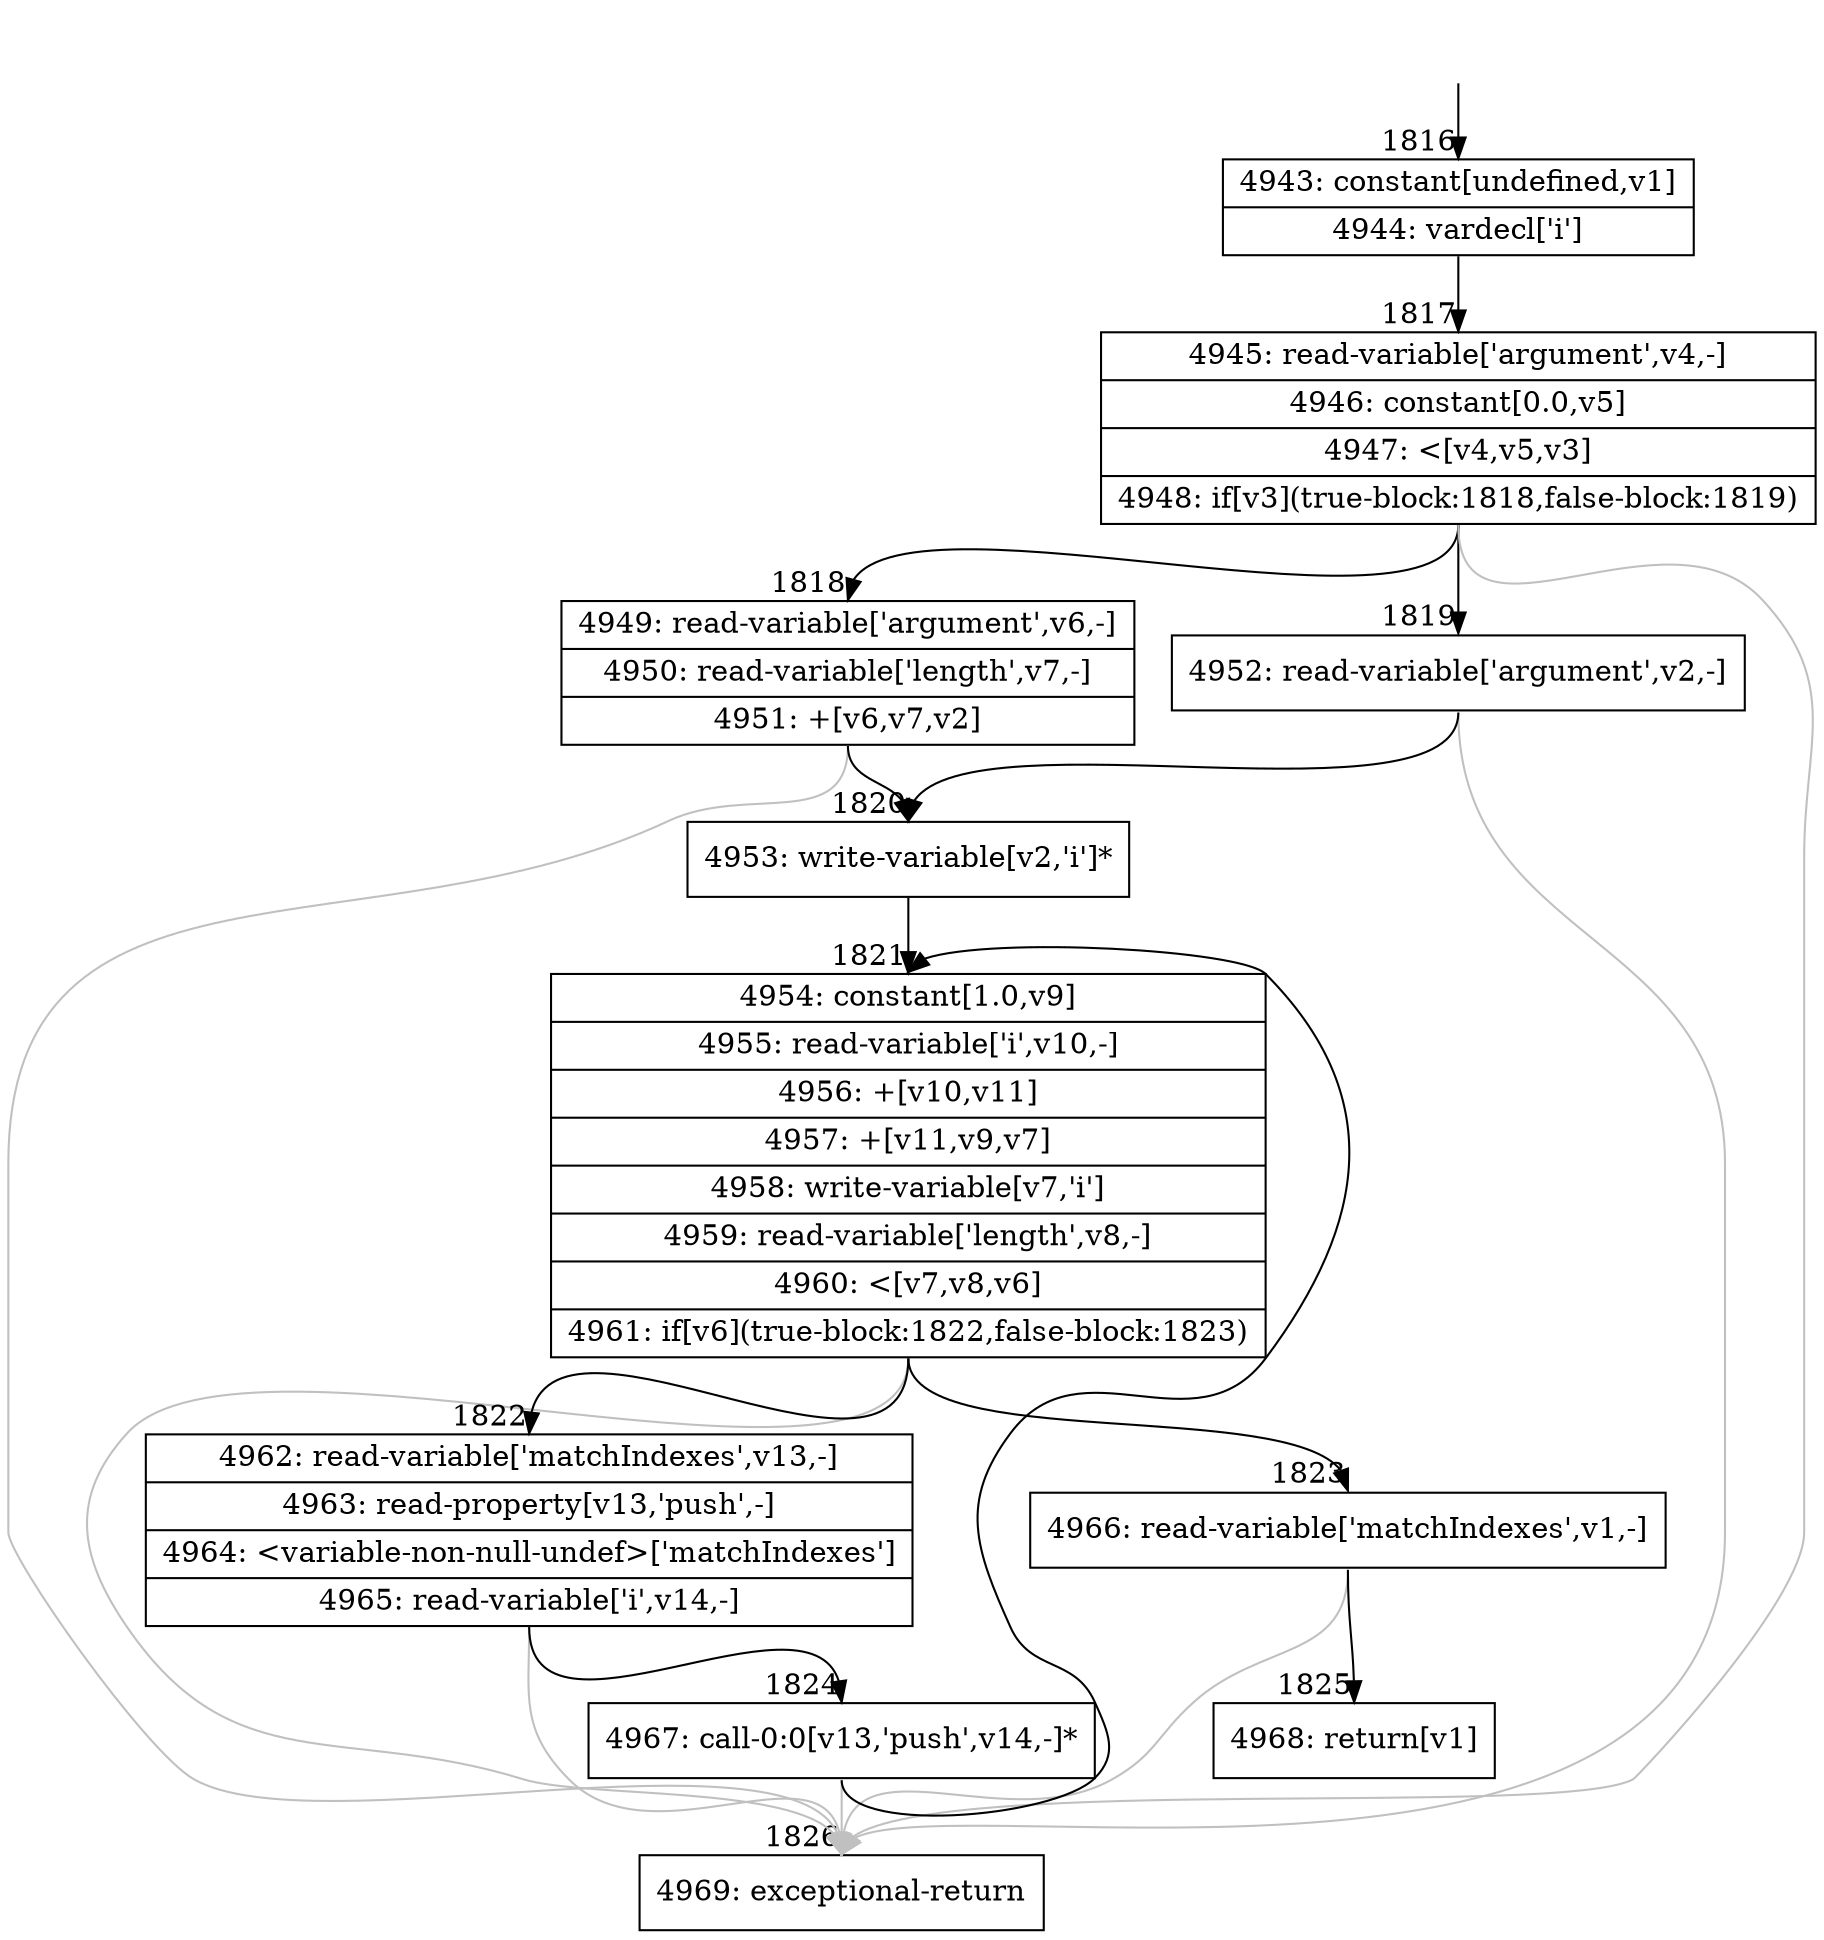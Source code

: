 digraph {
rankdir="TD"
BB_entry136[shape=none,label=""];
BB_entry136 -> BB1816 [tailport=s, headport=n, headlabel="    1816"]
BB1816 [shape=record label="{4943: constant[undefined,v1]|4944: vardecl['i']}" ] 
BB1816 -> BB1817 [tailport=s, headport=n, headlabel="      1817"]
BB1817 [shape=record label="{4945: read-variable['argument',v4,-]|4946: constant[0.0,v5]|4947: \<[v4,v5,v3]|4948: if[v3](true-block:1818,false-block:1819)}" ] 
BB1817 -> BB1818 [tailport=s, headport=n, headlabel="      1818"]
BB1817 -> BB1819 [tailport=s, headport=n, headlabel="      1819"]
BB1817 -> BB1826 [tailport=s, headport=n, color=gray, headlabel="      1826"]
BB1818 [shape=record label="{4949: read-variable['argument',v6,-]|4950: read-variable['length',v7,-]|4951: +[v6,v7,v2]}" ] 
BB1818 -> BB1820 [tailport=s, headport=n, headlabel="      1820"]
BB1818 -> BB1826 [tailport=s, headport=n, color=gray]
BB1819 [shape=record label="{4952: read-variable['argument',v2,-]}" ] 
BB1819 -> BB1820 [tailport=s, headport=n]
BB1819 -> BB1826 [tailport=s, headport=n, color=gray]
BB1820 [shape=record label="{4953: write-variable[v2,'i']*}" ] 
BB1820 -> BB1821 [tailport=s, headport=n, headlabel="      1821"]
BB1821 [shape=record label="{4954: constant[1.0,v9]|4955: read-variable['i',v10,-]|4956: +[v10,v11]|4957: +[v11,v9,v7]|4958: write-variable[v7,'i']|4959: read-variable['length',v8,-]|4960: \<[v7,v8,v6]|4961: if[v6](true-block:1822,false-block:1823)}" ] 
BB1821 -> BB1822 [tailport=s, headport=n, headlabel="      1822"]
BB1821 -> BB1823 [tailport=s, headport=n, headlabel="      1823"]
BB1821 -> BB1826 [tailport=s, headport=n, color=gray]
BB1822 [shape=record label="{4962: read-variable['matchIndexes',v13,-]|4963: read-property[v13,'push',-]|4964: \<variable-non-null-undef\>['matchIndexes']|4965: read-variable['i',v14,-]}" ] 
BB1822 -> BB1824 [tailport=s, headport=n, headlabel="      1824"]
BB1822 -> BB1826 [tailport=s, headport=n, color=gray]
BB1823 [shape=record label="{4966: read-variable['matchIndexes',v1,-]}" ] 
BB1823 -> BB1825 [tailport=s, headport=n, headlabel="      1825"]
BB1823 -> BB1826 [tailport=s, headport=n, color=gray]
BB1824 [shape=record label="{4967: call-0:0[v13,'push',v14,-]*}" ] 
BB1824 -> BB1821 [tailport=s, headport=n]
BB1824 -> BB1826 [tailport=s, headport=n, color=gray]
BB1825 [shape=record label="{4968: return[v1]}" ] 
BB1826 [shape=record label="{4969: exceptional-return}" ] 
}
